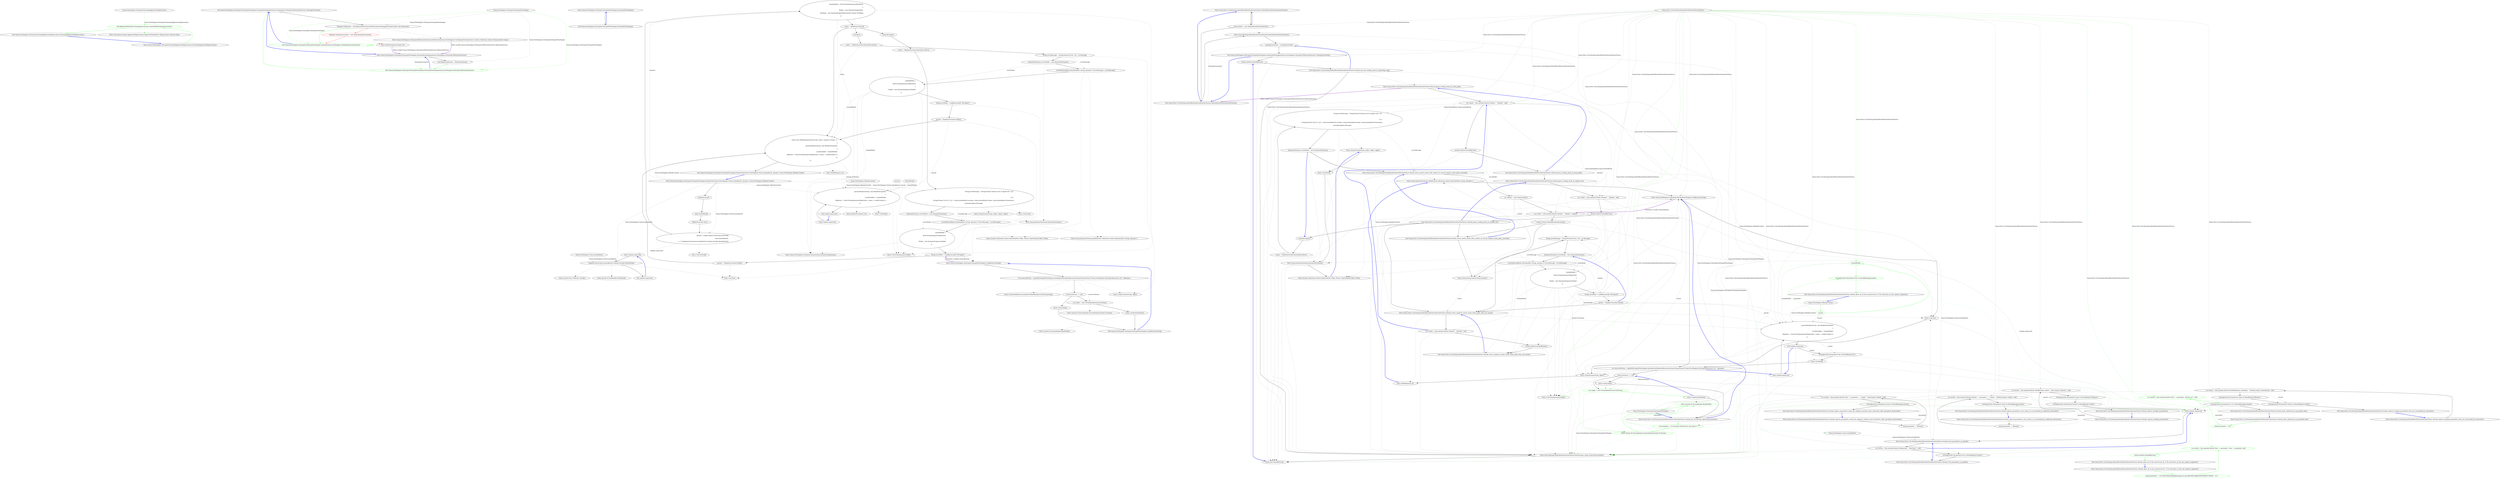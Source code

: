 digraph  {
d1 [label="this.RegisterWithDefault<INamingConvention>(typeof(RubyNamingConvention))", span="9-9", cluster="Nancy.ViewEngines.DotLiquid.DotLiquidApplicationRegistrations.DotLiquidApplicationRegistrations()", color=green, community=0];
d4 [label="Nancy.ViewEngines.DotLiquid.DotLiquidApplicationRegistrations", span=""];
d0 [label="Entry Nancy.ViewEngines.DotLiquid.DotLiquidApplicationRegistrations.DotLiquidApplicationRegistrations()", span="7-7", cluster="Nancy.ViewEngines.DotLiquid.DotLiquidApplicationRegistrations.DotLiquidApplicationRegistrations()"];
d2 [label="Exit Nancy.ViewEngines.DotLiquid.DotLiquidApplicationRegistrations.DotLiquidApplicationRegistrations()", span="7-7", cluster="Nancy.ViewEngines.DotLiquid.DotLiquidApplicationRegistrations.DotLiquidApplicationRegistrations()"];
d3 [label="Entry Nancy.Bootstrapper.ApplicationRegistrations.RegisterWithDefault<TRegistration>(System.Type)", span="94-94", cluster="Nancy.Bootstrapper.ApplicationRegistrations.RegisterWithDefault<TRegistration>(System.Type)"];
m0_5 [label="Exit Nancy.ViewEngines.DotLiquid.DotLiquidViewEngine.DotLiquidViewEngine(Nancy.ViewEngines.DotLiquid.IFileSystemFactory, INamingConvention)", span="33-33", cluster="Nancy.ViewEngines.DotLiquid.DotLiquidViewEngine.DotLiquidViewEngine(Nancy.ViewEngines.DotLiquid.IFileSystemFactory, INamingConvention)", file="DotLiquidViewEngine.cs"];
m0_6 [label="Template.FileSystem = this.fileSystemFactory.GetFileSystem(viewEngineStartupContext, this.Extensions)", span="53-53", cluster="Nancy.ViewEngines.DotLiquid.DotLiquidViewEngine.Initialize(Nancy.ViewEngines.ViewEngineStartupContext)", file="DotLiquidViewEngine.cs"];
m0_7 [label="Template.NamingConvention = new RubyNamingConvention()", span="54-54", cluster="Nancy.ViewEngines.DotLiquid.DotLiquidViewEngine.Initialize(Nancy.ViewEngines.ViewEngineStartupContext)", color=red, community=0, file="DotLiquidViewEngine.cs"];
m0_8 [label="Exit Nancy.ViewEngines.DotLiquid.DotLiquidViewEngine.Initialize(Nancy.ViewEngines.ViewEngineStartupContext)", span="51-51", cluster="Nancy.ViewEngines.DotLiquid.DotLiquidViewEngine.Initialize(Nancy.ViewEngines.ViewEngineStartupContext)", color=green, community=0, file="DotLiquidViewEngine.cs"];
m0_0 [label="Entry Nancy.ViewEngines.DotLiquid.DotLiquidViewEngine.DotLiquidViewEngine()", span="23-23", cluster="Nancy.ViewEngines.DotLiquid.DotLiquidViewEngine.DotLiquidViewEngine()", file="DotLiquidViewEngine.cs"];
m0_1 [label="Exit Nancy.ViewEngines.DotLiquid.DotLiquidViewEngine.DotLiquidViewEngine()", span="23-23", cluster="Nancy.ViewEngines.DotLiquid.DotLiquidViewEngine.DotLiquidViewEngine()", file="DotLiquidViewEngine.cs"];
m0_56 [label="Entry RenderParameters.cstr", span="", cluster="RenderParameters.cstr", file="DotLiquidViewEngine.cs"];
m0_46 [label="Entry string.Format(string, object)", span="0-0", cluster="string.Format(string, object)", file="DotLiquidViewEngine.cs"];
m0_43 [label="Entry Nancy.DynamicDictionary.Add(System.Collections.Generic.KeyValuePair<string, dynamic>)", span="190-190", cluster="Nancy.DynamicDictionary.Add(System.Collections.Generic.KeyValuePair<string, dynamic>)", file="DotLiquidViewEngine.cs"];
m0_42 [label="Entry System.Collections.Generic.KeyValuePair<TKey, TValue>.KeyValuePair(TKey, TValue)", span="0-0", cluster="System.Collections.Generic.KeyValuePair<TKey, TValue>.KeyValuePair(TKey, TValue)", file="DotLiquidViewEngine.cs"];
m0_2 [label="Entry Nancy.ViewEngines.DotLiquid.DotLiquidViewEngine.DotLiquidViewEngine(Nancy.ViewEngines.DotLiquid.IFileSystemFactory)", span="32-32", cluster="Nancy.ViewEngines.DotLiquid.DotLiquidViewEngine.DotLiquidViewEngine(Nancy.ViewEngines.DotLiquid.IFileSystemFactory)", file="DotLiquidViewEngine.cs"];
m0_4 [label="Exit Nancy.ViewEngines.DotLiquid.DotLiquidViewEngine.DotLiquidViewEngine(Nancy.ViewEngines.DotLiquid.IFileSystemFactory)", span="32-32", cluster="Nancy.ViewEngines.DotLiquid.DotLiquidViewEngine.DotLiquidViewEngine(Nancy.ViewEngines.DotLiquid.IFileSystemFactory)", color=green, community=0, file="DotLiquidViewEngine.cs"];
m0_3 [label="this.fileSystemFactory = fileSystemFactory", span="34-34", cluster="Nancy.ViewEngines.DotLiquid.DotLiquidViewEngine.DotLiquidViewEngine(Nancy.ViewEngines.DotLiquid.IFileSystemFactory)", file="DotLiquidViewEngine.cs"];
m0_11 [label="Entry Nancy.ViewEngines.DotLiquid.DotLiquidViewEngine.RenderView(Nancy.ViewEngines.ViewLocationResult, dynamic, Nancy.ViewEngines.IRenderContext)", span="64-64", cluster="Nancy.ViewEngines.DotLiquid.DotLiquidViewEngine.RenderView(Nancy.ViewEngines.ViewLocationResult, dynamic, Nancy.ViewEngines.IRenderContext)", file="DotLiquidViewEngine.cs"];
m0_12 [label="Template parsed", span="66-66", cluster="Nancy.ViewEngines.DotLiquid.DotLiquidViewEngine.RenderView(Nancy.ViewEngines.ViewLocationResult, dynamic, Nancy.ViewEngines.IRenderContext)", file="DotLiquidViewEngine.cs"];
m0_15 [label="parsed = renderContext.ViewCache.GetOrAdd(\r\n                    viewLocationResult,\r\n                    x => Template.Parse(viewLocationResult.Contents.Invoke().ReadToEnd()))", span="73-75", cluster="Nancy.ViewEngines.DotLiquid.DotLiquidViewEngine.RenderView(Nancy.ViewEngines.ViewLocationResult, dynamic, Nancy.ViewEngines.IRenderContext)", file="DotLiquidViewEngine.cs"];
m0_16 [label="hashedModel = Hash.FromAnonymousObject(new\r\n                {\r\n                    Model = new DynamicDrop(model),\r\n                    ViewBag = new DynamicDrop(renderContext.Context.ViewBag)\r\n                })", span="77-81", cluster="Nancy.ViewEngines.DotLiquid.DotLiquidViewEngine.RenderView(Nancy.ViewEngines.ViewLocationResult, dynamic, Nancy.ViewEngines.IRenderContext)", file="DotLiquidViewEngine.cs"];
m0_20 [label="String errorMessage = String.Format(''Syntax error in liquid view '{0}':\r\n\r\n{1}'',\r\n                    String.Format(''{0}/{1}.{2}'', viewLocationResult.Location, viewLocationResult.Name, viewLocationResult.Extension),\r\n                    syntaxException.Message)", span="93-95", cluster="Nancy.ViewEngines.DotLiquid.DotLiquidViewEngine.RenderView(Nancy.ViewEngines.ViewLocationResult, dynamic, Nancy.ViewEngines.IRenderContext)", file="DotLiquidViewEngine.cs"];
m0_34 [label="return new HtmlResponse(statusCode: status, contents: stream =>\r\n            {\r\n                parsed.Render(stream, new RenderParameters\r\n                {\r\n                    LocalVariables = hashedModel,\r\n                    Registers = Hash.FromAnonymousObject(new { nancy = renderContext })\r\n                });\r\n            });", span="135-142", cluster="Nancy.ViewEngines.DotLiquid.DotLiquidViewEngine.RenderView(Nancy.ViewEngines.ViewLocationResult, dynamic, Nancy.ViewEngines.IRenderContext)", file="DotLiquidViewEngine.cs"];
m0_13 [label="Hash hashedModel", span="67-67", cluster="Nancy.ViewEngines.DotLiquid.DotLiquidViewEngine.RenderView(Nancy.ViewEngines.ViewLocationResult, dynamic, Nancy.ViewEngines.IRenderContext)", file="DotLiquidViewEngine.cs"];
m0_14 [label="HttpStatusCode status", span="68-68", cluster="Nancy.ViewEngines.DotLiquid.DotLiquidViewEngine.RenderView(Nancy.ViewEngines.ViewLocationResult, dynamic, Nancy.ViewEngines.IRenderContext)", file="DotLiquidViewEngine.cs"];
m0_17 [label="status = HttpStatusCode.OK", span="84-84", cluster="Nancy.ViewEngines.DotLiquid.DotLiquidViewEngine.RenderView(Nancy.ViewEngines.ViewLocationResult, dynamic, Nancy.ViewEngines.IRenderContext)", file="DotLiquidViewEngine.cs"];
m0_18 [label=SyntaxException, span="87-87", cluster="Nancy.ViewEngines.DotLiquid.DotLiquidViewEngine.RenderView(Nancy.ViewEngines.ViewLocationResult, dynamic, Nancy.ViewEngines.IRenderContext)", file="DotLiquidViewEngine.cs"];
m0_26 [label=Exception, span="112-112", cluster="Nancy.ViewEngines.DotLiquid.DotLiquidViewEngine.RenderView(Nancy.ViewEngines.ViewLocationResult, dynamic, Nancy.ViewEngines.IRenderContext)", file="DotLiquidViewEngine.cs"];
m0_19 [label="status = HttpStatusCode.InternalServerError", span="90-90", cluster="Nancy.ViewEngines.DotLiquid.DotLiquidViewEngine.RenderView(Nancy.ViewEngines.ViewLocationResult, dynamic, Nancy.ViewEngines.IRenderContext)", file="DotLiquidViewEngine.cs"];
m0_21 [label="DynamicDictionary errorModel = new DynamicDictionary()", span="98-98", cluster="Nancy.ViewEngines.DotLiquid.DotLiquidViewEngine.RenderView(Nancy.ViewEngines.ViewLocationResult, dynamic, Nancy.ViewEngines.IRenderContext)", file="DotLiquidViewEngine.cs"];
m0_22 [label="errorModel.Add(new KeyValuePair<string, dynamic>(''ErrorMessage'', errorMessage))", span="99-99", cluster="Nancy.ViewEngines.DotLiquid.DotLiquidViewEngine.RenderView(Nancy.ViewEngines.ViewLocationResult, dynamic, Nancy.ViewEngines.IRenderContext)", file="DotLiquidViewEngine.cs"];
m0_23 [label="hashedModel =\r\n                    Hash.FromAnonymousObject(new\r\n                    {\r\n                        Model = new DynamicDrop(errorModel)\r\n                    })", span="102-106", cluster="Nancy.ViewEngines.DotLiquid.DotLiquidViewEngine.RenderView(Nancy.ViewEngines.ViewLocationResult, dynamic, Nancy.ViewEngines.IRenderContext)", file="DotLiquidViewEngine.cs"];
m0_24 [label="String errorHtml = LoadResource(@''500.liquid'')", span="109-109", cluster="Nancy.ViewEngines.DotLiquid.DotLiquidViewEngine.RenderView(Nancy.ViewEngines.ViewLocationResult, dynamic, Nancy.ViewEngines.IRenderContext)", file="DotLiquidViewEngine.cs"];
m0_25 [label="parsed = Template.Parse(errorHtml)", span="110-110", cluster="Nancy.ViewEngines.DotLiquid.DotLiquidViewEngine.RenderView(Nancy.ViewEngines.ViewLocationResult, dynamic, Nancy.ViewEngines.IRenderContext)", file="DotLiquidViewEngine.cs"];
m0_27 [label="status = HttpStatusCode.InternalServerError", span="114-114", cluster="Nancy.ViewEngines.DotLiquid.DotLiquidViewEngine.RenderView(Nancy.ViewEngines.ViewLocationResult, dynamic, Nancy.ViewEngines.IRenderContext)", file="DotLiquidViewEngine.cs"];
m0_28 [label="String errorMessage = String.Format(''Error: {0}'', ex.Message)", span="116-116", cluster="Nancy.ViewEngines.DotLiquid.DotLiquidViewEngine.RenderView(Nancy.ViewEngines.ViewLocationResult, dynamic, Nancy.ViewEngines.IRenderContext)", file="DotLiquidViewEngine.cs"];
m0_29 [label="DynamicDictionary errorModel = new DynamicDictionary()", span="119-119", cluster="Nancy.ViewEngines.DotLiquid.DotLiquidViewEngine.RenderView(Nancy.ViewEngines.ViewLocationResult, dynamic, Nancy.ViewEngines.IRenderContext)", file="DotLiquidViewEngine.cs"];
m0_30 [label="errorModel.Add(new KeyValuePair<string, dynamic>(''ErrorMessage'', errorMessage))", span="120-120", cluster="Nancy.ViewEngines.DotLiquid.DotLiquidViewEngine.RenderView(Nancy.ViewEngines.ViewLocationResult, dynamic, Nancy.ViewEngines.IRenderContext)", file="DotLiquidViewEngine.cs"];
m0_31 [label="hashedModel =\r\n                    Hash.FromAnonymousObject(new\r\n                    {\r\n                        Model = new DynamicDrop(errorModel)\r\n                    })", span="123-127", cluster="Nancy.ViewEngines.DotLiquid.DotLiquidViewEngine.RenderView(Nancy.ViewEngines.ViewLocationResult, dynamic, Nancy.ViewEngines.IRenderContext)", file="DotLiquidViewEngine.cs"];
m0_32 [label="String errorHtml = LoadResource(@''500.liquid'')", span="130-130", cluster="Nancy.ViewEngines.DotLiquid.DotLiquidViewEngine.RenderView(Nancy.ViewEngines.ViewLocationResult, dynamic, Nancy.ViewEngines.IRenderContext)", file="DotLiquidViewEngine.cs"];
m0_33 [label="parsed = Template.Parse(errorHtml)", span="131-131", cluster="Nancy.ViewEngines.DotLiquid.DotLiquidViewEngine.RenderView(Nancy.ViewEngines.ViewLocationResult, dynamic, Nancy.ViewEngines.IRenderContext)", file="DotLiquidViewEngine.cs"];
m0_35 [label="Exit Nancy.ViewEngines.DotLiquid.DotLiquidViewEngine.RenderView(Nancy.ViewEngines.ViewLocationResult, dynamic, Nancy.ViewEngines.IRenderContext)", span="64-64", cluster="Nancy.ViewEngines.DotLiquid.DotLiquidViewEngine.RenderView(Nancy.ViewEngines.ViewLocationResult, dynamic, Nancy.ViewEngines.IRenderContext)", file="DotLiquidViewEngine.cs"];
m0_37 [label="Entry Nancy.ViewEngines.DotLiquid.DynamicDrop.DynamicDrop(dynamic)", span="19-19", cluster="Nancy.ViewEngines.DotLiquid.DynamicDrop.DynamicDrop(dynamic)", file="DotLiquidViewEngine.cs"];
m0_45 [label="Entry Unk.Parse", span="", cluster="Unk.Parse", file="DotLiquidViewEngine.cs"];
m0_64 [label="Entry System.Reflection.Assembly.GetManifestResourceStream(string)", span="0-0", cluster="System.Reflection.Assembly.GetManifestResourceStream(string)", file="DotLiquidViewEngine.cs"];
m0_39 [label="Entry string.Format(string, object, object, object)", span="0-0", cluster="string.Format(string, object, object, object)", file="DotLiquidViewEngine.cs"];
m0_44 [label="Entry Nancy.ViewEngines.DotLiquid.DotLiquidViewEngine.LoadResource(string)", span="145-145", cluster="Nancy.ViewEngines.DotLiquid.DotLiquidViewEngine.LoadResource(string)", file="DotLiquidViewEngine.cs"];
m0_58 [label="var resourceStream = typeof(DotLiquidViewEngine).Assembly.GetManifestResourceStream(String.Format(''Nancy.ViewEngines.DotLiquid.Resources.{0}'', filename))", span="147-147", cluster="Nancy.ViewEngines.DotLiquid.DotLiquidViewEngine.LoadResource(string)", file="DotLiquidViewEngine.cs"];
m0_59 [label="resourceStream == null", span="149-149", cluster="Nancy.ViewEngines.DotLiquid.DotLiquidViewEngine.LoadResource(string)", file="DotLiquidViewEngine.cs"];
m0_61 [label="var reader = new StreamReader(resourceStream)", span="154-154", cluster="Nancy.ViewEngines.DotLiquid.DotLiquidViewEngine.LoadResource(string)", file="DotLiquidViewEngine.cs"];
m0_60 [label="return string.Empty;", span="151-151", cluster="Nancy.ViewEngines.DotLiquid.DotLiquidViewEngine.LoadResource(string)", file="DotLiquidViewEngine.cs"];
m0_62 [label="return reader.ReadToEnd();", span="156-156", cluster="Nancy.ViewEngines.DotLiquid.DotLiquidViewEngine.LoadResource(string)", file="DotLiquidViewEngine.cs"];
m0_63 [label="Exit Nancy.ViewEngines.DotLiquid.DotLiquidViewEngine.LoadResource(string)", span="145-145", cluster="Nancy.ViewEngines.DotLiquid.DotLiquidViewEngine.LoadResource(string)", file="DotLiquidViewEngine.cs"];
m0_10 [label="Entry RubyNamingConvention.cstr", span="", cluster="RubyNamingConvention.cstr", file="DotLiquidViewEngine.cs"];
m0_9 [label="Entry Nancy.ViewEngines.DotLiquid.IFileSystemFactory.GetFileSystem(Nancy.ViewEngines.ViewEngineStartupContext, System.Collections.Generic.IEnumerable<string>)", span="17-17", cluster="Nancy.ViewEngines.DotLiquid.IFileSystemFactory.GetFileSystem(Nancy.ViewEngines.ViewEngineStartupContext, System.Collections.Generic.IEnumerable<string>)", file="DotLiquidViewEngine.cs"];
m0_57 [label="Entry Unk.Render", span="", cluster="Unk.Render", file="DotLiquidViewEngine.cs"];
m0_36 [label="Entry Unk.GetOrAdd", span="", cluster="Unk.GetOrAdd", file="DotLiquidViewEngine.cs"];
m0_53 [label="Entry lambda expression", span="135-142", cluster="lambda expression", file="DotLiquidViewEngine.cs"];
m0_49 [label="Template.Parse(viewLocationResult.Contents.Invoke().ReadToEnd())", span="75-75", cluster="lambda expression", file="DotLiquidViewEngine.cs"];
m0_54 [label="parsed.Render(stream, new RenderParameters\r\n                {\r\n                    LocalVariables = hashedModel,\r\n                    Registers = Hash.FromAnonymousObject(new { nancy = renderContext })\r\n                })", span="137-141", cluster="lambda expression", file="DotLiquidViewEngine.cs"];
m0_48 [label="Entry lambda expression", span="75-75", cluster="lambda expression", file="DotLiquidViewEngine.cs"];
m0_50 [label="Exit lambda expression", span="75-75", cluster="lambda expression", file="DotLiquidViewEngine.cs"];
m0_55 [label="Exit lambda expression", span="135-142", cluster="lambda expression", file="DotLiquidViewEngine.cs"];
m0_47 [label="Entry HtmlResponse.cstr", span="", cluster="HtmlResponse.cstr", file="DotLiquidViewEngine.cs"];
m0_65 [label="Entry System.IO.StreamReader.StreamReader(System.IO.Stream)", span="0-0", cluster="System.IO.StreamReader.StreamReader(System.IO.Stream)", file="DotLiquidViewEngine.cs"];
m0_40 [label="Entry Unk.Format", span="", cluster="Unk.Format", file="DotLiquidViewEngine.cs"];
m0_52 [label="Entry System.IO.TextReader.ReadToEnd()", span="0-0", cluster="System.IO.TextReader.ReadToEnd()", file="DotLiquidViewEngine.cs"];
m0_66 [label="Entry System.IO.StreamReader.ReadToEnd()", span="0-0", cluster="System.IO.StreamReader.ReadToEnd()", file="DotLiquidViewEngine.cs"];
m0_38 [label="Entry Unk.FromAnonymousObject", span="", cluster="Unk.FromAnonymousObject", file="DotLiquidViewEngine.cs"];
m0_41 [label="Entry Nancy.DynamicDictionary.DynamicDictionary()", span="10-10", cluster="Nancy.DynamicDictionary.DynamicDictionary()", file="DotLiquidViewEngine.cs"];
m0_51 [label="Entry System.Func<TResult>.Invoke()", span="0-0", cluster="System.Func<TResult>.Invoke()", file="DotLiquidViewEngine.cs"];
m0_67 [label="Nancy.ViewEngines.DotLiquid.DotLiquidViewEngine", span="", file="DotLiquidViewEngine.cs"];
m0_68 [label="Nancy.ViewEngines.ViewLocationResult", span="", file="DotLiquidViewEngine.cs"];
m0_69 [label="Nancy.ViewEngines.IRenderContext", span="", file="DotLiquidViewEngine.cs"];
m0_70 [label=parsed, span="", file="DotLiquidViewEngine.cs"];
m0_71 [label=hashedModel, span="", file="DotLiquidViewEngine.cs"];
m1_0 [label="Entry Nancy.Tests.Unit.Routing.DefaultRoutePatternMatcherFixture.DefaultRoutePatternMatcherFixture()", span="11-11", cluster="Nancy.Tests.Unit.Routing.DefaultRoutePatternMatcherFixture.DefaultRoutePatternMatcherFixture()", file="DotLiquidViewEngineFixture.cs"];
m1_1 [label="this.matcher = new DefaultRoutePatternMatcher()", span="13-13", cluster="Nancy.Tests.Unit.Routing.DefaultRoutePatternMatcherFixture.DefaultRoutePatternMatcherFixture()", file="DotLiquidViewEngineFixture.cs"];
m1_43 [label="Entry Nancy.DynamicDictionary.Add(System.Collections.Generic.KeyValuePair<string, dynamic>)", span="190-190", cluster="Nancy.DynamicDictionary.Add(System.Collections.Generic.KeyValuePair<string, dynamic>)", file="DotLiquidViewEngineFixture.cs"];
m1_44 [label="Entry Nancy.ViewEngines.DotLiquid.DotLiquidViewEngine.LoadResource(string)", span="147-147", cluster="Nancy.ViewEngines.DotLiquid.DotLiquidViewEngine.LoadResource(string)", file="DotLiquidViewEngineFixture.cs"];
m1_45 [label="Entry Unk.Parse", span="", cluster="Unk.Parse", file="DotLiquidViewEngineFixture.cs"];
m1_46 [label="Entry string.Format(string, object)", span="0-0", cluster="string.Format(string, object)", file="DotLiquidViewEngineFixture.cs"];
m1_47 [label="Entry HtmlResponse.cstr", span="", cluster="HtmlResponse.cstr", file="DotLiquidViewEngineFixture.cs"];
m1_39 [label="Entry string.Format(string, object, object, object)", span="0-0", cluster="string.Format(string, object, object, object)", file="DotLiquidViewEngineFixture.cs"];
m1_40 [label="Entry Unk.Format", span="", cluster="Unk.Format", file="DotLiquidViewEngineFixture.cs"];
m1_41 [label="Entry Nancy.DynamicDictionary.DynamicDictionary()", span="10-10", cluster="Nancy.DynamicDictionary.DynamicDictionary()", file="DotLiquidViewEngineFixture.cs"];
m1_42 [label="Entry System.Collections.Generic.KeyValuePair<TKey, TValue>.KeyValuePair(TKey, TValue)", span="0-0", cluster="System.Collections.Generic.KeyValuePair<TKey, TValue>.KeyValuePair(TKey, TValue)", file="DotLiquidViewEngineFixture.cs"];
m1_94 [label="Entry Nancy.Tests.Unit.Routing.DefaultRoutePatternMatcherFixture.Should_capture_multiple_parameters()", span="224-224", cluster="Nancy.Tests.Unit.Routing.DefaultRoutePatternMatcherFixture.Should_capture_multiple_parameters()", file="DotLiquidViewEngineFixture.cs"];
m1_95 [label="var results = this.matcher.Match(''/foo/filename.cshtml'', ''/foo/{name}.{format}'', null)", span="227-227", cluster="Nancy.Tests.Unit.Routing.DefaultRoutePatternMatcherFixture.Should_capture_multiple_parameters()", file="DotLiquidViewEngineFixture.cs"];
m1_96 [label="((string)results.Parameters[''name'']).ShouldEqual(''filename'')", span="230-230", cluster="Nancy.Tests.Unit.Routing.DefaultRoutePatternMatcherFixture.Should_capture_multiple_parameters()", file="DotLiquidViewEngineFixture.cs"];
m1_97 [label="((string)results.Parameters[''format'']).ShouldEqual(''cshtml'')", span="231-231", cluster="Nancy.Tests.Unit.Routing.DefaultRoutePatternMatcherFixture.Should_capture_multiple_parameters()", file="DotLiquidViewEngineFixture.cs"];
m1_98 [label="Exit Nancy.Tests.Unit.Routing.DefaultRoutePatternMatcherFixture.Should_capture_multiple_parameters()", span="224-224", cluster="Nancy.Tests.Unit.Routing.DefaultRoutePatternMatcherFixture.Should_capture_multiple_parameters()", file="DotLiquidViewEngineFixture.cs"];
m1_74 [label="Entry Nancy.Tests.Unit.Routing.DefaultRoutePatternMatcherFixture.Should_allow_all_of_the_unreserved_rfc_1738_characters_in_the_non_capture_segments()", span="172-172", cluster="Nancy.Tests.Unit.Routing.DefaultRoutePatternMatcherFixture.Should_allow_all_of_the_unreserved_rfc_1738_characters_in_the_non_capture_segments()", file="DotLiquidViewEngineFixture.cs"];
m1_75 [label="string parameter = ''0123456789abcdefghijklmnopqrstuvwxyzABCDEFGHIJKLMNOPQRSTUVWXYZ-_.!*'()''", span="175-175", cluster="Nancy.Tests.Unit.Routing.DefaultRoutePatternMatcherFixture.Should_allow_all_of_the_unreserved_rfc_1738_characters_in_the_non_capture_segments()", color=green, community=0, file="DotLiquidViewEngineFixture.cs"];
m1_76 [label="var results = this.matcher.Match(''/foo/'' + parameter, ''/foo/'' + parameter, null)", span="178-178", cluster="Nancy.Tests.Unit.Routing.DefaultRoutePatternMatcherFixture.Should_allow_all_of_the_unreserved_rfc_1738_characters_in_the_non_capture_segments()", color=green, community=0, file="DotLiquidViewEngineFixture.cs"];
m1_77 [label="results.IsMatch.ShouldBeTrue()", span="181-181", cluster="Nancy.Tests.Unit.Routing.DefaultRoutePatternMatcherFixture.Should_allow_all_of_the_unreserved_rfc_1738_characters_in_the_non_capture_segments()", color=green, community=0, file="DotLiquidViewEngineFixture.cs"];
m1_78 [label="Exit Nancy.Tests.Unit.Routing.DefaultRoutePatternMatcherFixture.Should_allow_all_of_the_unreserved_rfc_1738_characters_in_the_non_capture_segments()", span="172-172", cluster="Nancy.Tests.Unit.Routing.DefaultRoutePatternMatcherFixture.Should_allow_all_of_the_unreserved_rfc_1738_characters_in_the_non_capture_segments()", file="DotLiquidViewEngineFixture.cs"];
m1_6 [label="results.IsMatch.ShouldBeTrue()", span="23-23", cluster="Nancy.Tests.Unit.Routing.DefaultRoutePatternMatcherFixture.Should_not_trim_trailing_slash_if_requesting_root()", file="DotLiquidViewEngineFixture.cs"];
m1_7 [label="Exit Nancy.Tests.Unit.Routing.DefaultRoutePatternMatcherFixture.Should_not_trim_trailing_slash_if_requesting_root()", span="17-17", cluster="Nancy.Tests.Unit.Routing.DefaultRoutePatternMatcherFixture.Should_not_trim_trailing_slash_if_requesting_root()", file="DotLiquidViewEngineFixture.cs"];
m1_8 [label="Entry Nancy.Routing.DefaultRoutePatternMatcher.Match(string, string, Nancy.NancyContext)", span="24-24", cluster="Nancy.Routing.DefaultRoutePatternMatcher.Match(string, string, Nancy.NancyContext)", file="DotLiquidViewEngineFixture.cs"];
m1_9 [label="Entry bool.ShouldBeTrue()", span="85-85", cluster="bool.ShouldBeTrue()", file="DotLiquidViewEngineFixture.cs"];
m1_56 [label="((string)results.Parameters[''foo'']).ShouldEqual(''foo'')", span="131-131", cluster="Nancy.Tests.Unit.Routing.DefaultRoutePatternMatcherFixture.Should_allow_regex_in_route_definition_and_capture_specified_parameters()", file="DotLiquidViewEngineFixture.cs"];
m1_28 [label="String errorMessage = String.Format(''Error: {0}'', ex.Message)", span="118-118", cluster="Nancy.ViewEngines.DotLiquid.DotLiquidViewEngine.RenderView(Nancy.ViewEngines.ViewLocationResult, dynamic, Nancy.ViewEngines.IRenderContext)", file="DotLiquidViewEngineFixture.cs"];
m1_4 [label="_namingConvention = namingConvention", span="36-36", cluster="Nancy.ViewEngines.DotLiquid.DotLiquidViewEngine.DotLiquidViewEngine(Nancy.ViewEngines.DotLiquid.IFileSystemFactory, INamingConvention)", file="DotLiquidViewEngineFixture.cs"];
m1_5 [label="Exit Nancy.ViewEngines.DotLiquid.DotLiquidViewEngine.DotLiquidViewEngine(Nancy.ViewEngines.DotLiquid.IFileSystemFactory, INamingConvention)", span="33-33", cluster="Nancy.ViewEngines.DotLiquid.DotLiquidViewEngine.DotLiquidViewEngine(Nancy.ViewEngines.DotLiquid.IFileSystemFactory, INamingConvention)", file="DotLiquidViewEngineFixture.cs"];
m1_18 [label=SyntaxException, span="89-89", cluster="Nancy.ViewEngines.DotLiquid.DotLiquidViewEngine.RenderView(Nancy.ViewEngines.ViewLocationResult, dynamic, Nancy.ViewEngines.IRenderContext)", file="DotLiquidViewEngineFixture.cs"];
m1_19 [label="status = HttpStatusCode.InternalServerError", span="92-92", cluster="Nancy.ViewEngines.DotLiquid.DotLiquidViewEngine.RenderView(Nancy.ViewEngines.ViewLocationResult, dynamic, Nancy.ViewEngines.IRenderContext)", file="DotLiquidViewEngineFixture.cs"];
m1_20 [label="String errorMessage = String.Format(''Syntax error in liquid view '{0}':\r\n\r\n{1}'',\r\n                    String.Format(''{0}/{1}.{2}'', viewLocationResult.Location, viewLocationResult.Name, viewLocationResult.Extension),\r\n                    syntaxException.Message)", span="95-97", cluster="Nancy.ViewEngines.DotLiquid.DotLiquidViewEngine.RenderView(Nancy.ViewEngines.ViewLocationResult, dynamic, Nancy.ViewEngines.IRenderContext)", file="DotLiquidViewEngineFixture.cs"];
m1_21 [label="DynamicDictionary errorModel = new DynamicDictionary()", span="100-100", cluster="Nancy.ViewEngines.DotLiquid.DotLiquidViewEngine.RenderView(Nancy.ViewEngines.ViewLocationResult, dynamic, Nancy.ViewEngines.IRenderContext)", file="DotLiquidViewEngineFixture.cs"];
m1_2 [label="Exit Nancy.Tests.Unit.Routing.DefaultRoutePatternMatcherFixture.DefaultRoutePatternMatcherFixture()", span="11-11", cluster="Nancy.Tests.Unit.Routing.DefaultRoutePatternMatcherFixture.DefaultRoutePatternMatcherFixture()", file="DotLiquidViewEngineFixture.cs"];
m1_3 [label="Entry Nancy.Routing.DefaultRoutePatternMatcher.DefaultRoutePatternMatcher()", span="13-13", cluster="Nancy.Routing.DefaultRoutePatternMatcher.DefaultRoutePatternMatcher()", file="DotLiquidViewEngineFixture.cs"];
m1_48 [label="Entry lambda expression", span="77-77", cluster="lambda expression", file="DotLiquidViewEngineFixture.cs"];
m1_29 [label="DynamicDictionary errorModel = new DynamicDictionary()", span="121-121", cluster="Nancy.ViewEngines.DotLiquid.DotLiquidViewEngine.RenderView(Nancy.ViewEngines.ViewLocationResult, dynamic, Nancy.ViewEngines.IRenderContext)", file="DotLiquidViewEngineFixture.cs"];
m1_31 [label="hashedModel =\r\n                    Hash.FromAnonymousObject(new\r\n                    {\r\n                        Model = new DynamicDrop(errorModel)\r\n                    })", span="125-129", cluster="Nancy.ViewEngines.DotLiquid.DotLiquidViewEngine.RenderView(Nancy.ViewEngines.ViewLocationResult, dynamic, Nancy.ViewEngines.IRenderContext)", file="DotLiquidViewEngineFixture.cs"];
m1_30 [label="errorModel.Add(new KeyValuePair<string, dynamic>(''ErrorMessage'', errorMessage))", span="122-122", cluster="Nancy.ViewEngines.DotLiquid.DotLiquidViewEngine.RenderView(Nancy.ViewEngines.ViewLocationResult, dynamic, Nancy.ViewEngines.IRenderContext)", file="DotLiquidViewEngineFixture.cs"];
m1_32 [label="String errorHtml = LoadResource(@''500.liquid'')", span="132-132", cluster="Nancy.ViewEngines.DotLiquid.DotLiquidViewEngine.RenderView(Nancy.ViewEngines.ViewLocationResult, dynamic, Nancy.ViewEngines.IRenderContext)", file="DotLiquidViewEngineFixture.cs"];
m1_33 [label="parsed = Template.Parse(errorHtml)", span="133-133", cluster="Nancy.ViewEngines.DotLiquid.DotLiquidViewEngine.RenderView(Nancy.ViewEngines.ViewLocationResult, dynamic, Nancy.ViewEngines.IRenderContext)", file="DotLiquidViewEngineFixture.cs"];
m1_59 [label="resourceStream == null", span="151-151", cluster="Nancy.ViewEngines.DotLiquid.DotLiquidViewEngine.LoadResource(string)", file="DotLiquidViewEngineFixture.cs"];
m1_61 [label="var reader = new StreamReader(resourceStream)", span="156-156", cluster="Nancy.ViewEngines.DotLiquid.DotLiquidViewEngine.LoadResource(string)", color=green, community=0, file="DotLiquidViewEngineFixture.cs"];
m1_60 [label="return string.Empty;", span="153-153", cluster="Nancy.ViewEngines.DotLiquid.DotLiquidViewEngine.LoadResource(string)", file="DotLiquidViewEngineFixture.cs"];
m1_62 [label="return reader.ReadToEnd();", span="158-158", cluster="Nancy.ViewEngines.DotLiquid.DotLiquidViewEngine.LoadResource(string)", file="DotLiquidViewEngineFixture.cs"];
m1_69 [label="Nancy.ViewEngines.IRenderContext", span="", cluster="Nancy.Tests.Unit.Routing.DefaultRoutePatternMatcherFixture.Should_allow_all_of_the_unreserved_rfc_1738_characters_in_the_capture_segments()", file="DotLiquidViewEngineFixture.cs"];
m1_70 [label=parsed, span="", cluster="Nancy.Tests.Unit.Routing.DefaultRoutePatternMatcherFixture.Should_allow_all_of_the_unreserved_rfc_1738_characters_in_the_capture_segments()", color=green, community=0, file="DotLiquidViewEngineFixture.cs"];
m1_71 [label=hashedModel, span="", cluster="Nancy.Tests.Unit.Routing.DefaultRoutePatternMatcherFixture.Should_allow_all_of_the_unreserved_rfc_1738_characters_in_the_capture_segments()", color=green, community=0, file="DotLiquidViewEngineFixture.cs"];
m1_72 [label="((string)results.Parameters[''bar'']).ShouldEqual(parameter)", span="168-168", cluster="Nancy.Tests.Unit.Routing.DefaultRoutePatternMatcherFixture.Should_allow_all_of_the_unreserved_rfc_1738_characters_in_the_capture_segments()", color=green, community=0, file="DotLiquidViewEngineFixture.cs"];
m1_73 [label="Exit Nancy.Tests.Unit.Routing.DefaultRoutePatternMatcherFixture.Should_allow_all_of_the_unreserved_rfc_1738_characters_in_the_capture_segments()", span="159-159", cluster="Nancy.Tests.Unit.Routing.DefaultRoutePatternMatcherFixture.Should_allow_all_of_the_unreserved_rfc_1738_characters_in_the_capture_segments()", file="DotLiquidViewEngineFixture.cs"];
m1_38 [label="Entry Unk.FromAnonymousObject", span="", cluster="Unk.FromAnonymousObject", file="DotLiquidViewEngineFixture.cs"];
m1_11 [label="var results = this.matcher.Match(''/foo/bar'', ''/foo/bar/'', null)", span="30-30", cluster="Nancy.Tests.Unit.Routing.DefaultRoutePatternMatcherFixture.Should_ignore_trailing_slash_on_route_path()", file="DotLiquidViewEngineFixture.cs"];
m1_12 [label="results.IsMatch.ShouldBeTrue()", span="33-33", cluster="Nancy.Tests.Unit.Routing.DefaultRoutePatternMatcherFixture.Should_ignore_trailing_slash_on_route_path()", file="DotLiquidViewEngineFixture.cs"];
m1_15 [label="var results = this.matcher.Match(''/foo/bar/'', ''/foo/bar'', null)", span="40-40", cluster="Nancy.Tests.Unit.Routing.DefaultRoutePatternMatcherFixture.Should_ignore_trailing_slash_on_request_uri()", file="DotLiquidViewEngineFixture.cs"];
m1_16 [label="results.IsMatch.ShouldBeTrue()", span="43-43", cluster="Nancy.Tests.Unit.Routing.DefaultRoutePatternMatcherFixture.Should_ignore_trailing_slash_on_request_uri()", file="DotLiquidViewEngineFixture.cs"];
m1_34 [label="Entry Nancy.Tests.Unit.Routing.DefaultRoutePatternMatcherFixture.Should_return_negative_match_result_when_paths_does_not_match()", span="83-83", cluster="Nancy.Tests.Unit.Routing.DefaultRoutePatternMatcherFixture.Should_return_negative_match_result_when_paths_does_not_match()", file="DotLiquidViewEngineFixture.cs"];
m1_13 [label="Exit Nancy.Tests.Unit.Routing.DefaultRoutePatternMatcherFixture.Should_ignore_trailing_slash_on_route_path()", span="27-27", cluster="Nancy.Tests.Unit.Routing.DefaultRoutePatternMatcherFixture.Should_ignore_trailing_slash_on_route_path()", file="DotLiquidViewEngineFixture.cs"];
m1_14 [label="Entry Nancy.Tests.Unit.Routing.DefaultRoutePatternMatcherFixture.Should_ignore_trailing_slash_on_request_uri()", span="37-37", cluster="Nancy.Tests.Unit.Routing.DefaultRoutePatternMatcherFixture.Should_ignore_trailing_slash_on_request_uri()", file="DotLiquidViewEngineFixture.cs"];
m1_17 [label="Exit Nancy.Tests.Unit.Routing.DefaultRoutePatternMatcherFixture.Should_ignore_trailing_slash_on_request_uri()", span="37-37", cluster="Nancy.Tests.Unit.Routing.DefaultRoutePatternMatcherFixture.Should_ignore_trailing_slash_on_request_uri()", file="DotLiquidViewEngineFixture.cs"];
m1_26 [label="Exit Nancy.Tests.Unit.Routing.DefaultRoutePatternMatcherFixture.Should_return_match_result_with_context_of_current_request_when_paths_matched()", span="57-57", cluster="Nancy.Tests.Unit.Routing.DefaultRoutePatternMatcherFixture.Should_return_match_result_with_context_of_current_request_when_paths_matched()", file="DotLiquidViewEngineFixture.cs"];
m1_22 [label="Entry Nancy.Tests.Unit.Routing.DefaultRoutePatternMatcherFixture.Should_return_match_result_with_context_of_current_request_when_paths_matched()", span="57-57", cluster="Nancy.Tests.Unit.Routing.DefaultRoutePatternMatcherFixture.Should_return_match_result_with_context_of_current_request_when_paths_matched()", file="DotLiquidViewEngineFixture.cs"];
m1_23 [label="var context = new NancyContext()", span="60-60", cluster="Nancy.Tests.Unit.Routing.DefaultRoutePatternMatcherFixture.Should_return_match_result_with_context_of_current_request_when_paths_matched()", file="DotLiquidViewEngineFixture.cs"];
m1_24 [label="var results = this.matcher.Match(''/foo/bar'', ''/foo/bar'', context)", span="63-63", cluster="Nancy.Tests.Unit.Routing.DefaultRoutePatternMatcherFixture.Should_return_match_result_with_context_of_current_request_when_paths_matched()", file="DotLiquidViewEngineFixture.cs"];
m1_25 [label="results.Context.ShouldBeSameAs(context)", span="66-66", cluster="Nancy.Tests.Unit.Routing.DefaultRoutePatternMatcherFixture.Should_return_match_result_with_context_of_current_request_when_paths_matched()", file="DotLiquidViewEngineFixture.cs"];
m1_27 [label="Entry Nancy.NancyContext.NancyContext()", span="20-20", cluster="Nancy.NancyContext.NancyContext()", file="DotLiquidViewEngineFixture.cs"];
m1_35 [label="var results = this.matcher.Match(''/foo/bar'', ''/bar/foo'', null)", span="86-86", cluster="Nancy.Tests.Unit.Routing.DefaultRoutePatternMatcherFixture.Should_return_negative_match_result_when_paths_does_not_match()", file="DotLiquidViewEngineFixture.cs"];
m1_84 [label="Entry Nancy.Tests.Unit.Routing.DefaultRoutePatternMatcherFixture.Should_capture_parameters_when_the_segment_contains_more_characters_after_parameter_declaration()", span="198-198", cluster="Nancy.Tests.Unit.Routing.DefaultRoutePatternMatcherFixture.Should_capture_parameters_when_the_segment_contains_more_characters_after_parameter_declaration()", file="DotLiquidViewEngineFixture.cs"];
m1_86 [label="var results = this.matcher.Match(''/foo/'' + parameter + ''.cshtml'', ''/foo/{name}.cshtml'', null)", span="204-204", cluster="Nancy.Tests.Unit.Routing.DefaultRoutePatternMatcherFixture.Should_capture_parameters_when_the_segment_contains_more_characters_after_parameter_declaration()", file="DotLiquidViewEngineFixture.cs"];
m1_87 [label="((string)results.Parameters[''name'']).ShouldEqual(parameter)", span="207-207", cluster="Nancy.Tests.Unit.Routing.DefaultRoutePatternMatcherFixture.Should_capture_parameters_when_the_segment_contains_more_characters_after_parameter_declaration()", file="DotLiquidViewEngineFixture.cs"];
m1_85 [label="string parameter = ''filename''", span="201-201", cluster="Nancy.Tests.Unit.Routing.DefaultRoutePatternMatcherFixture.Should_capture_parameters_when_the_segment_contains_more_characters_after_parameter_declaration()", file="DotLiquidViewEngineFixture.cs"];
m1_88 [label="Exit Nancy.Tests.Unit.Routing.DefaultRoutePatternMatcherFixture.Should_capture_parameters_when_the_segment_contains_more_characters_after_parameter_declaration()", span="198-198", cluster="Nancy.Tests.Unit.Routing.DefaultRoutePatternMatcherFixture.Should_capture_parameters_when_the_segment_contains_more_characters_after_parameter_declaration()", file="DotLiquidViewEngineFixture.cs"];
m1_37 [label="Exit Nancy.Tests.Unit.Routing.DefaultRoutePatternMatcherFixture.Should_return_negative_match_result_when_paths_does_not_match()", span="83-83", cluster="Nancy.Tests.Unit.Routing.DefaultRoutePatternMatcherFixture.Should_return_negative_match_result_when_paths_does_not_match()", file="DotLiquidViewEngineFixture.cs"];
m1_64 [label="var parameter = Uri.EscapeUriString(''baa ram ewe{}'')", span="149-149", cluster="Nancy.Tests.Unit.Routing.DefaultRoutePatternMatcherFixture.Should_not_url_decode_captured_parameters()", file="DotLiquidViewEngineFixture.cs", color=green, community=0];
m1_53 [label="Entry lambda expression", span="137-144", cluster="lambda expression", file="DotLiquidViewEngineFixture.cs"];
m1_54 [label="parsed.Render(stream, new RenderParameters\r\n                {\r\n                    LocalVariables = hashedModel,\r\n                    Registers = Hash.FromAnonymousObject(new { nancy = renderContext })\r\n                })", span="139-143", cluster="lambda expression", file="DotLiquidViewEngineFixture.cs"];
m1_57 [label="Entry Unk.Render", span="", cluster="Unk.Render", file="DotLiquidViewEngineFixture.cs"];
m1_55 [label="Exit lambda expression", span="137-144", cluster="lambda expression", file="DotLiquidViewEngineFixture.cs"];
m1_58 [label="var resourceStream = typeof(DotLiquidViewEngine).Assembly.GetManifestResourceStream(String.Format(''Nancy.ViewEngines.DotLiquid.Resources.{0}'', filename))", span="149-149", cluster="Nancy.ViewEngines.DotLiquid.DotLiquidViewEngine.LoadResource(string)", file="DotLiquidViewEngineFixture.cs"];
m1_89 [label="Entry Nancy.Tests.Unit.Routing.DefaultRoutePatternMatcherFixture.Should_capture_parameters_even_when_it_is_surrounded_by_additional_characters()", span="211-211", cluster="Nancy.Tests.Unit.Routing.DefaultRoutePatternMatcherFixture.Should_capture_parameters_even_when_it_is_surrounded_by_additional_characters()", file="DotLiquidViewEngineFixture.cs"];
m1_91 [label="var results = this.matcher.Match(''/foo/bar'' + parameter + ''.cshtml'', ''/foo/bar{name}.cshtml'', null)", span="217-217", cluster="Nancy.Tests.Unit.Routing.DefaultRoutePatternMatcherFixture.Should_capture_parameters_even_when_it_is_surrounded_by_additional_characters()", file="DotLiquidViewEngineFixture.cs"];
m1_92 [label="((string)results.Parameters[''name'']).ShouldEqual(parameter)", span="220-220", cluster="Nancy.Tests.Unit.Routing.DefaultRoutePatternMatcherFixture.Should_capture_parameters_even_when_it_is_surrounded_by_additional_characters()", file="DotLiquidViewEngineFixture.cs"];
m1_90 [label="string parameter = ''filename''", span="214-214", cluster="Nancy.Tests.Unit.Routing.DefaultRoutePatternMatcherFixture.Should_capture_parameters_even_when_it_is_surrounded_by_additional_characters()", file="DotLiquidViewEngineFixture.cs"];
m1_93 [label="Exit Nancy.Tests.Unit.Routing.DefaultRoutePatternMatcherFixture.Should_capture_parameters_even_when_it_is_surrounded_by_additional_characters()", span="211-211", cluster="Nancy.Tests.Unit.Routing.DefaultRoutePatternMatcherFixture.Should_capture_parameters_even_when_it_is_surrounded_by_additional_characters()", file="DotLiquidViewEngineFixture.cs"];
m1_63 [label="Entry Nancy.Tests.Unit.Routing.DefaultRoutePatternMatcherFixture.Should_not_url_decode_captured_parameters()", span="146-146", cluster="Nancy.Tests.Unit.Routing.DefaultRoutePatternMatcherFixture.Should_not_url_decode_captured_parameters()", file="DotLiquidViewEngineFixture.cs"];
m1_65 [label="Entry System.IO.StreamReader.StreamReader(System.IO.Stream)", span="0-0", cluster="System.IO.StreamReader.StreamReader(System.IO.Stream)", color=green, community=0, file="DotLiquidViewEngineFixture.cs"];
m1_66 [label="Entry System.IO.StreamReader.ReadToEnd()", span="0-0", cluster="System.IO.StreamReader.ReadToEnd()", color=green, community=0, file="DotLiquidViewEngineFixture.cs"];
m1_67 [label="Nancy.ViewEngines.DotLiquid.DotLiquidViewEngine", span="", cluster="Nancy.Tests.Unit.Routing.DefaultRoutePatternMatcherFixture.Should_not_url_decode_captured_parameters()", file="DotLiquidViewEngineFixture.cs"];
m1_10 [label="Entry Nancy.Tests.Unit.Routing.DefaultRoutePatternMatcherFixture.Should_ignore_trailing_slash_on_route_path()", span="27-27", cluster="Nancy.Tests.Unit.Routing.DefaultRoutePatternMatcherFixture.Should_ignore_trailing_slash_on_route_path()", file="DotLiquidViewEngineFixture.cs"];
m1_36 [label="results.IsMatch.ShouldBeFalse()", span="89-89", cluster="Nancy.Tests.Unit.Routing.DefaultRoutePatternMatcherFixture.Should_return_negative_match_result_when_paths_does_not_match()", file="DotLiquidViewEngineFixture.cs"];
m1_49 [label="Entry Nancy.Tests.Unit.Routing.DefaultRoutePatternMatcherFixture.Should_treat_parameters_as_greedy()", span="114-114", cluster="Nancy.Tests.Unit.Routing.DefaultRoutePatternMatcherFixture.Should_treat_parameters_as_greedy()", file="DotLiquidViewEngineFixture.cs"];
m1_50 [label="var results = this.matcher.Match(''/foo/bar/baz'', ''/foo/{bar}'', null)", span="117-117", cluster="Nancy.Tests.Unit.Routing.DefaultRoutePatternMatcherFixture.Should_treat_parameters_as_greedy()", file="DotLiquidViewEngineFixture.cs"];
m1_68 [label="Nancy.ViewEngines.ViewLocationResult", span="", cluster="System.Uri.EscapeUriString(string)", file="DotLiquidViewEngineFixture.cs"];
m1_99 [label="Entry Nancy.Tests.Unit.Routing.DefaultRoutePatternMatcherFixture.Should_capture_multiple_parameters_that_are_surrounded_by_characters()", span="235-235", cluster="Nancy.Tests.Unit.Routing.DefaultRoutePatternMatcherFixture.Should_capture_multiple_parameters_that_are_surrounded_by_characters()", file="DotLiquidViewEngineFixture.cs"];
m1_100 [label="var results = this.matcher.Match(''/foo/barfilename.cshtmlbaz'', ''/foo/bar{name}.{format}baz'', null)", span="238-238", cluster="Nancy.Tests.Unit.Routing.DefaultRoutePatternMatcherFixture.Should_capture_multiple_parameters_that_are_surrounded_by_characters()", file="DotLiquidViewEngineFixture.cs"];
m1_101 [label="((string)results.Parameters[''name'']).ShouldEqual(''filename'')", span="241-241", cluster="Nancy.Tests.Unit.Routing.DefaultRoutePatternMatcherFixture.Should_capture_multiple_parameters_that_are_surrounded_by_characters()", file="DotLiquidViewEngineFixture.cs"];
m1_102 [label="((string)results.Parameters[''format'']).ShouldEqual(''cshtml'')", span="242-242", cluster="Nancy.Tests.Unit.Routing.DefaultRoutePatternMatcherFixture.Should_capture_multiple_parameters_that_are_surrounded_by_characters()", file="DotLiquidViewEngineFixture.cs"];
m1_103 [label="Exit Nancy.Tests.Unit.Routing.DefaultRoutePatternMatcherFixture.Should_capture_multiple_parameters_that_are_surrounded_by_characters()", span="235-235", cluster="Nancy.Tests.Unit.Routing.DefaultRoutePatternMatcherFixture.Should_capture_multiple_parameters_that_are_surrounded_by_characters()", file="DotLiquidViewEngineFixture.cs"];
m1_52 [label="Exit Nancy.Tests.Unit.Routing.DefaultRoutePatternMatcherFixture.Should_treat_parameters_as_greedy()", span="114-114", cluster="Nancy.Tests.Unit.Routing.DefaultRoutePatternMatcherFixture.Should_treat_parameters_as_greedy()", file="DotLiquidViewEngineFixture.cs"];
m1_79 [label="Entry Nancy.Tests.Unit.Routing.DefaultRoutePatternMatcherFixture.Should_allow_underscore_in_parameter_key()", span="185-185", cluster="Nancy.Tests.Unit.Routing.DefaultRoutePatternMatcherFixture.Should_allow_underscore_in_parameter_key()", file="DotLiquidViewEngineFixture.cs"];
m1_80 [label="string parameter = ''lol''", span="188-188", cluster="Nancy.Tests.Unit.Routing.DefaultRoutePatternMatcherFixture.Should_allow_underscore_in_parameter_key()", color=green, community=0, file="DotLiquidViewEngineFixture.cs"];
m1_81 [label="var results = this.matcher.Match(''/foo/'' + parameter, ''/foo/{b_ar}'', null)", span="191-191", cluster="Nancy.Tests.Unit.Routing.DefaultRoutePatternMatcherFixture.Should_allow_underscore_in_parameter_key()", color=green, community=0, file="DotLiquidViewEngineFixture.cs"];
m1_82 [label="((string)results.Parameters[''b_ar'']).ShouldEqual(parameter)", span="194-194", cluster="Nancy.Tests.Unit.Routing.DefaultRoutePatternMatcherFixture.Should_allow_underscore_in_parameter_key()", file="DotLiquidViewEngineFixture.cs"];
m1_83 [label="Exit Nancy.Tests.Unit.Routing.DefaultRoutePatternMatcherFixture.Should_allow_underscore_in_parameter_key()", span="185-185", cluster="Nancy.Tests.Unit.Routing.DefaultRoutePatternMatcherFixture.Should_allow_underscore_in_parameter_key()", file="DotLiquidViewEngineFixture.cs"];
m1_51 [label="((string)results.Parameters[''bar'']).ShouldEqual(''bar/baz'')", span="120-120", cluster="Nancy.Tests.Unit.Routing.DefaultRoutePatternMatcherFixture.Should_treat_parameters_as_greedy()", file="DotLiquidViewEngineFixture.cs"];
m1_104 [label="Nancy.Tests.Unit.Routing.DefaultRoutePatternMatcherFixture", span="", file="DotLiquidViewEngineFixture.cs"];
d1 -> d2  [key=0, style=solid, color=green];
d1 -> d3  [key=2, style=dotted, color=green];
d4 -> d1  [key=1, style=dashed, color=green, label="Nancy.ViewEngines.DotLiquid.DotLiquidApplicationRegistrations"];
d0 -> d1  [key=0, style=solid, color=green];
d2 -> d0  [key=0, style=bold, color=blue];
m0_5 -> m0_6  [key=0, style=solid];
m0_5 -> m0_2  [key=0, style=bold, color=blue];
m0_6 -> m0_7  [key=0, style=solid, color=red];
m0_6 -> m0_9  [key=2, style=dotted];
m0_6 -> m0_8  [key=0, style=solid, color=green];
m0_6 -> m0_10  [key=2, style=dotted];
m0_7 -> m0_8  [key=0, style=solid, color=red];
m0_7 -> m0_10  [key=2, style=dotted, color=red];
m0_8 -> m0_8  [key=0, style=solid, color=green];
m0_8 -> m0_5  [key=0, style=bold, color=blue];
m0_0 -> m0_1  [key=0, style=solid];
m0_1 -> m0_0  [key=0, style=bold, color=blue];
m0_2 -> m0_4  [key=1, style=dashed, color=green, label=INamingConvention];
m0_2 -> m0_3  [key=0, style=solid];
m0_4 -> m0_5  [key=0, style=solid, color=green];
m0_4 -> m0_2  [key=0, style=bold, color=blue];
m0_3 -> m0_4  [key=0, style=solid, color=green];
m0_11 -> m0_12  [key=0, style=solid];
m0_11 -> m0_15  [key=1, style=dashed, color=darkseagreen4, label="Nancy.ViewEngines.ViewLocationResult"];
m0_11 -> m0_49  [key=1, style=dashed, color=darkseagreen4, label="Nancy.ViewEngines.ViewLocationResult"];
m0_11 -> m0_16  [key=1, style=dashed, color=darkseagreen4, label=dynamic];
m0_11 -> m0_20  [key=1, style=dashed, color=darkseagreen4, label="Nancy.ViewEngines.ViewLocationResult"];
m0_11 -> m0_34  [key=1, style=dashed, color=darkseagreen4, label="Nancy.ViewEngines.IRenderContext"];
m0_11 -> m0_54  [key=1, style=dashed, color=darkseagreen4, label="Nancy.ViewEngines.IRenderContext"];
m0_12 -> m0_13  [key=0, style=solid];
m0_15 -> m0_16  [key=0, style=solid];
m0_15 -> m0_36  [key=2, style=dotted];
m0_15 -> m0_48  [key=1, style=dashed, color=darkseagreen4, label="lambda expression"];
m0_16 -> m0_17  [key=0, style=solid];
m0_16 -> m0_37  [key=2, style=dotted];
m0_16 -> m0_38  [key=2, style=dotted];
m0_20 -> m0_21  [key=0, style=solid];
m0_20 -> m0_39  [key=2, style=dotted];
m0_20 -> m0_40  [key=2, style=dotted];
m0_20 -> m0_22  [key=1, style=dashed, color=darkseagreen4, label=errorMessage];
m0_34 -> m0_35  [key=0, style=solid];
m0_34 -> m0_47  [key=2, style=dotted];
m0_34 -> m0_54  [key=1, style=dashed, color=darkseagreen4, label="System.IO.Stream"];
m0_13 -> m0_14  [key=0, style=solid];
m0_14 -> m0_15  [key=0, style=solid];
m0_17 -> m0_18  [key=0, style=solid];
m0_17 -> m0_26  [key=0, style=solid];
m0_17 -> m0_34  [key=0, style=solid];
m0_18 -> m0_19  [key=0, style=solid];
m0_26 -> m0_27  [key=0, style=solid];
m0_19 -> m0_20  [key=0, style=solid];
m0_21 -> m0_22  [key=0, style=solid];
m0_21 -> m0_41  [key=2, style=dotted];
m0_21 -> m0_23  [key=1, style=dashed, color=darkseagreen4, label=errorModel];
m0_22 -> m0_23  [key=0, style=solid];
m0_22 -> m0_42  [key=2, style=dotted];
m0_22 -> m0_43  [key=2, style=dotted];
m0_23 -> m0_24  [key=0, style=solid];
m0_23 -> m0_37  [key=2, style=dotted];
m0_23 -> m0_38  [key=2, style=dotted];
m0_24 -> m0_25  [key=0, style=solid];
m0_24 -> m0_44  [key=2, style=dotted];
m0_25 -> m0_34  [key=0, style=solid];
m0_25 -> m0_45  [key=2, style=dotted];
m0_27 -> m0_28  [key=0, style=solid];
m0_27 -> m0_34  [key=1, style=dashed, color=darkseagreen4, label=status];
m0_28 -> m0_29  [key=0, style=solid];
m0_28 -> m0_46  [key=2, style=dotted];
m0_28 -> m0_30  [key=1, style=dashed, color=darkseagreen4, label=errorMessage];
m0_29 -> m0_30  [key=0, style=solid];
m0_29 -> m0_41  [key=2, style=dotted];
m0_29 -> m0_31  [key=1, style=dashed, color=darkseagreen4, label=errorModel];
m0_30 -> m0_31  [key=0, style=solid];
m0_30 -> m0_42  [key=2, style=dotted];
m0_30 -> m0_43  [key=2, style=dotted];
m0_31 -> m0_32  [key=0, style=solid];
m0_31 -> m0_37  [key=2, style=dotted];
m0_31 -> m0_38  [key=2, style=dotted];
m0_31 -> m0_34  [key=1, style=dashed, color=darkseagreen4, label=hashedModel];
m0_31 -> m0_54  [key=1, style=dashed, color=darkseagreen4, label=hashedModel];
m0_32 -> m0_33  [key=0, style=solid];
m0_32 -> m0_44  [key=2, style=dotted];
m0_33 -> m0_34  [key=0, style=solid];
m0_33 -> m0_45  [key=2, style=dotted];
m0_33 -> m0_54  [key=1, style=dashed, color=darkseagreen4, label=parsed];
m0_35 -> m0_11  [key=0, style=bold, color=blue];
m0_44 -> m0_58  [key=0, style=solid];
m0_44 -> m0_24  [key=3, color=darkorchid, style=bold, label="Parameter variable string filename"];
m0_58 -> m0_59  [key=0, style=solid];
m0_58 -> m0_46  [key=2, style=dotted];
m0_58 -> m0_64  [key=2, style=dotted];
m0_58 -> m0_61  [key=1, style=dashed, color=darkseagreen4, label=resourceStream];
m0_59 -> m0_60  [key=0, style=solid];
m0_59 -> m0_61  [key=0, style=solid];
m0_61 -> m0_62  [key=0, style=solid];
m0_61 -> m0_65  [key=2, style=dotted];
m0_60 -> m0_63  [key=0, style=solid];
m0_62 -> m0_63  [key=0, style=solid];
m0_62 -> m0_66  [key=2, style=dotted];
m0_63 -> m0_44  [key=0, style=bold, color=blue];
m0_10 -> m0_2  [key=3, color=darkorchid, style=bold, label="Field variable Nancy.ViewEngines.DotLiquid.IFileSystemFactory fileSystemFactory"];
m0_9 -> m0_2  [key=3, color=darkorchid, style=bold, label="Field variable Nancy.ViewEngines.DotLiquid.IFileSystemFactory fileSystemFactory"];
m0_53 -> m0_54  [key=0, style=solid];
m0_49 -> m0_50  [key=0, style=solid];
m0_49 -> m0_51  [key=2, style=dotted];
m0_49 -> m0_52  [key=2, style=dotted];
m0_49 -> m0_45  [key=2, style=dotted];
m0_54 -> m0_55  [key=0, style=solid];
m0_54 -> m0_56  [key=2, style=dotted];
m0_54 -> m0_38  [key=2, style=dotted];
m0_54 -> m0_57  [key=2, style=dotted];
m0_48 -> m0_49  [key=0, style=solid];
m0_50 -> m0_48  [key=0, style=bold, color=blue];
m0_55 -> m0_53  [key=0, style=bold, color=blue];
m0_67 -> m0_3  [key=1, style=dashed, color=darkseagreen4, label="Nancy.ViewEngines.DotLiquid.DotLiquidViewEngine"];
m0_67 -> m0_6  [key=1, style=dashed, color=darkseagreen4, label="Nancy.ViewEngines.DotLiquid.DotLiquidViewEngine"];
m0_67 -> m0_4  [key=1, style=dashed, color=green, label="Nancy.ViewEngines.DotLiquid.DotLiquidViewEngine"];
m0_67 -> m0_8  [key=1, style=dashed, color=green, label="Nancy.ViewEngines.DotLiquid.DotLiquidViewEngine"];
m0_68 -> m0_49  [key=1, style=dashed, color=darkseagreen4, label="Nancy.ViewEngines.ViewLocationResult"];
m0_69 -> m0_54  [key=1, style=dashed, color=darkseagreen4, label="Nancy.ViewEngines.IRenderContext"];
m0_70 -> m0_54  [key=1, style=dashed, color=darkseagreen4, label=parsed];
m0_71 -> m0_54  [key=1, style=dashed, color=darkseagreen4, label=hashedModel];
m1_0 -> m1_1  [key=0, style=solid];
m1_1 -> m1_0  [key=0, style=bold, color=blue];
m1_1 -> m1_2  [key=0, style=solid];
m1_1 -> m1_3  [key=2, style=dotted];
m1_43 -> m1_44  [key=0, style=solid];
m1_44 -> m1_8  [key=2, style=dotted];
m1_44 -> m1_45  [key=0, style=solid];
m1_44 -> m1_46  [key=1, style=dashed, color=darkseagreen4, label=results];
m1_44 -> m1_58  [key=0, style=solid];
m1_44 -> m1_24  [key=3, color=darkorchid, style=bold, label="Parameter variable string filename"];
m1_45 -> m1_48  [key=2, style=dotted];
m1_45 -> m1_46  [key=0, style=solid];
m1_46 -> m1_48  [key=2, style=dotted];
m1_46 -> m1_47  [key=0, style=solid];
m1_47 -> m1_43  [key=0, style=bold, color=blue];
m1_39 -> m1_40  [key=0, style=solid];
m1_40 -> m1_8  [key=2, style=dotted];
m1_40 -> m1_41  [key=0, style=solid];
m1_41 -> m1_9  [key=2, style=dotted];
m1_41 -> m1_42  [key=0, style=solid];
m1_42 -> m1_39  [key=0, style=bold, color=blue];
m1_94 -> m1_95  [key=0, style=solid];
m1_95 -> m1_8  [key=2, style=dotted];
m1_95 -> m1_96  [key=0, style=solid];
m1_95 -> m1_97  [key=1, style=dashed, color=darkseagreen4, label=results];
m1_96 -> m1_48  [key=2, style=dotted];
m1_96 -> m1_97  [key=0, style=solid];
m1_97 -> m1_48  [key=2, style=dotted];
m1_97 -> m1_98  [key=0, style=solid];
m1_98 -> m1_94  [key=0, style=bold, color=blue];
m1_74 -> m1_75  [key=0, style=solid, color=green];
m1_75 -> m1_76  [key=0, style=solid, color=green];
m1_76 -> m1_77  [key=0, style=solid, color=green];
m1_76 -> m1_8  [key=2, style=dotted, color=green];
m1_77 -> m1_78  [key=0, style=solid, color=green];
m1_77 -> m1_9  [key=2, style=dotted, color=green];
m1_78 -> m1_74  [key=0, style=bold, color=blue];
m1_6 -> m1_7  [key=0, style=solid];
m1_6 -> m1_9  [key=2, style=dotted];
m1_7 -> m1_8  [key=0, style=solid];
m1_7 -> m1_10  [key=2, style=dotted];
m1_7 -> m1_4  [key=0, style=bold, color=blue];
m1_8 -> m1_9  [key=0, style=solid];
m1_9 -> m1_6  [key=0, style=bold, color=blue];
m1_56 -> m1_48  [key=2, style=dotted];
m1_56 -> m1_57  [key=0, style=solid];
m1_28 -> m1_29  [key=0, style=solid];
m1_28 -> m1_46  [key=2, style=dotted];
m1_28 -> m1_30  [key=1, style=dashed, color=darkseagreen4, label=errorMessage];
m1_4 -> m1_5  [key=0, style=solid];
m1_5 -> m1_8  [key=2, style=dotted];
m1_5 -> m1_6  [key=0, style=solid];
m1_5 -> m1_2  [key=0, style=bold, color=blue];
m1_18 -> m1_19  [key=0, style=solid];
m1_19 -> m1_8  [key=2, style=dotted];
m1_19 -> m1_20  [key=0, style=solid];
m1_20 -> m1_9  [key=2, style=dotted];
m1_20 -> m1_21  [key=0, style=solid];
m1_20 -> m1_39  [key=2, style=dotted];
m1_20 -> m1_40  [key=2, style=dotted];
m1_20 -> m1_22  [key=1, style=dashed, color=darkseagreen4, label=errorMessage];
m1_21 -> m1_18  [key=0, style=bold, color=blue];
m1_21 -> m1_22  [key=0, style=solid];
m1_21 -> m1_41  [key=2, style=dotted];
m1_21 -> m1_23  [key=1, style=dashed, color=darkseagreen4, label=errorModel];
m1_2 -> m1_3  [key=0, style=solid];
m1_2 -> m1_4  [key=1, style=dashed, color=darkseagreen4, label=INamingConvention];
m1_2 -> m1_0  [key=0, style=bold, color=blue];
m1_3 -> m1_4  [key=0, style=solid];
m1_48 -> m1_49  [key=0, style=solid];
m1_29 -> m1_30  [key=0, style=solid];
m1_29 -> m1_41  [key=2, style=dotted];
m1_29 -> m1_31  [key=1, style=dashed, color=darkseagreen4, label=errorModel];
m1_31 -> m1_8  [key=2, style=dotted];
m1_31 -> m1_32  [key=0, style=solid];
m1_31 -> m1_37  [key=2, style=dotted];
m1_31 -> m1_38  [key=2, style=dotted];
m1_31 -> m1_34  [key=1, style=dashed, color=darkseagreen4, label=hashedModel];
m1_31 -> m1_54  [key=1, style=dashed, color=darkseagreen4, label=hashedModel];
m1_30 -> m1_31  [key=0, style=solid];
m1_30 -> m1_27  [key=2, style=dotted];
m1_30 -> m1_32  [key=1, style=dashed, color=darkseagreen4, label=context];
m1_30 -> m1_42  [key=2, style=dotted];
m1_30 -> m1_43  [key=2, style=dotted];
m1_32 -> m1_33  [key=0, style=solid];
m1_32 -> m1_28  [key=2, style=dotted];
m1_32 -> m1_44  [key=2, style=dotted];
m1_33 -> m1_29  [key=0, style=bold, color=blue];
m1_33 -> m1_34  [key=0, style=solid];
m1_33 -> m1_45  [key=2, style=dotted];
m1_33 -> m1_54  [key=1, style=dashed, color=darkseagreen4, label=parsed];
m1_59 -> m1_60  [key=0, style=solid];
m1_59 -> m1_61  [key=0, style=solid];
m1_61 -> m1_62  [key=0, style=solid, color=green];
m1_61 -> m1_38  [key=2, style=dotted, color=green];
m1_61 -> m1_65  [key=2, style=dotted];
m1_60 -> m1_61  [key=0, style=solid, color=green];
m1_60 -> m1_8  [key=2, style=dotted];
m1_60 -> m1_63  [key=0, style=solid];
m1_62 -> m1_59  [key=0, style=bold, color=blue];
m1_62 -> m1_63  [key=0, style=solid];
m1_62 -> m1_66  [key=2, style=dotted];
m1_69 -> m1_70  [key=0, style=solid, color=green];
m1_69 -> m1_54  [key=1, style=dashed, color=darkseagreen4, label="Nancy.ViewEngines.IRenderContext"];
m1_70 -> m1_71  [key=0, style=solid, color=green];
m1_70 -> m1_72  [key=1, style=dashed, color=green, label=parameter];
m1_70 -> m1_54  [key=1, style=dashed, color=darkseagreen4, label=parsed];
m1_71 -> m1_72  [key=0, style=solid, color=green];
m1_71 -> m1_8  [key=2, style=dotted, color=green];
m1_71 -> m1_54  [key=1, style=dashed, color=darkseagreen4, label=hashedModel];
m1_72 -> m1_73  [key=0, style=solid, color=green];
m1_72 -> m1_48  [key=2, style=dotted, color=green];
m1_73 -> m1_69  [key=0, style=bold, color=blue];
m1_11 -> m1_12  [key=0, style=solid];
m1_11 -> m1_15  [key=1, style=dashed, color=darkseagreen4, label="Nancy.ViewEngines.ViewLocationResult"];
m1_11 -> m1_49  [key=1, style=dashed, color=darkseagreen4, label="Nancy.ViewEngines.ViewLocationResult"];
m1_11 -> m1_16  [key=1, style=dashed, color=darkseagreen4, label=dynamic];
m1_11 -> m1_20  [key=1, style=dashed, color=darkseagreen4, label="Nancy.ViewEngines.ViewLocationResult"];
m1_11 -> m1_34  [key=1, style=dashed, color=darkseagreen4, label="Nancy.ViewEngines.IRenderContext"];
m1_11 -> m1_54  [key=1, style=dashed, color=darkseagreen4, label="Nancy.ViewEngines.IRenderContext"];
m1_11 -> m1_8  [key=2, style=dotted];
m1_12 -> m1_13  [key=0, style=solid];
m1_12 -> m1_9  [key=2, style=dotted];
m1_15 -> m1_16  [key=0, style=solid];
m1_15 -> m1_36  [key=2, style=dotted];
m1_15 -> m1_48  [key=1, style=dashed, color=darkseagreen4, label="lambda expression"];
m1_15 -> m1_8  [key=2, style=dotted];
m1_16 -> m1_17  [key=0, style=solid];
m1_16 -> m1_37  [key=2, style=dotted];
m1_16 -> m1_38  [key=2, style=dotted];
m1_16 -> m1_9  [key=2, style=dotted];
m1_34 -> m1_35  [key=0, style=solid];
m1_34 -> m1_47  [key=2, style=dotted];
m1_34 -> m1_54  [key=1, style=dashed, color=darkseagreen4, label="System.IO.Stream"];
m1_13 -> m1_14  [key=0, style=solid];
m1_13 -> m1_10  [key=0, style=bold, color=blue];
m1_14 -> m1_15  [key=0, style=solid];
m1_17 -> m1_18  [key=0, style=solid];
m1_17 -> m1_26  [key=0, style=solid];
m1_17 -> m1_34  [key=0, style=solid];
m1_17 -> m1_14  [key=0, style=bold, color=blue];
m1_26 -> m1_27  [key=0, style=solid];
m1_26 -> m1_22  [key=0, style=bold, color=blue];
m1_22 -> m1_23  [key=0, style=solid];
m1_22 -> m1_42  [key=2, style=dotted];
m1_22 -> m1_43  [key=2, style=dotted];
m1_23 -> m1_24  [key=0, style=solid];
m1_23 -> m1_37  [key=2, style=dotted];
m1_23 -> m1_38  [key=2, style=dotted];
m1_23 -> m1_27  [key=2, style=dotted];
m1_23 -> m1_25  [key=1, style=dashed, color=darkseagreen4, label=context];
m1_24 -> m1_25  [key=0, style=solid];
m1_24 -> m1_44  [key=2, style=dotted];
m1_24 -> m1_8  [key=2, style=dotted];
m1_25 -> m1_34  [key=0, style=solid];
m1_25 -> m1_45  [key=2, style=dotted];
m1_25 -> m1_26  [key=0, style=solid];
m1_25 -> m1_28  [key=2, style=dotted];
m1_27 -> m1_28  [key=0, style=solid];
m1_27 -> m1_34  [key=1, style=dashed, color=darkseagreen4, label=status];
m1_35 -> m1_11  [key=0, style=bold, color=blue];
m1_35 -> m1_8  [key=2, style=dotted];
m1_35 -> m1_36  [key=0, style=solid];
m1_84 -> m1_85  [key=0, style=solid];
m1_86 -> m1_8  [key=2, style=dotted];
m1_86 -> m1_87  [key=0, style=solid];
m1_87 -> m1_48  [key=2, style=dotted];
m1_87 -> m1_88  [key=0, style=solid];
m1_85 -> m1_86  [key=0, style=solid];
m1_85 -> m1_87  [key=1, style=dashed, color=darkseagreen4, label=parameter];
m1_88 -> m1_84  [key=0, style=bold, color=blue];
m1_37 -> m1_34  [key=0, style=bold, color=blue];
m1_64 -> m1_65  [key=0, style=solid, color=green];
m1_64 -> m1_68  [key=2, style=dotted, color=green];
m1_64 -> m1_66  [key=1, style=dashed, color=green, label=parameter];
m1_53 -> m1_54  [key=0, style=solid];
m1_54 -> m1_8  [key=2, style=dotted];
m1_54 -> m1_55  [key=0, style=solid];
m1_54 -> m1_56  [key=1, style=dashed, color=darkseagreen4, label=results];
m1_54 -> m1_57  [key=1, style=dashed, color=darkseagreen4, label=results];
m1_54 -> m1_38  [key=2, style=dotted];
m1_57 -> m1_48  [key=2, style=dotted];
m1_57 -> m1_58  [key=0, style=solid];
m1_55 -> m1_9  [key=2, style=dotted];
m1_55 -> m1_56  [key=0, style=solid];
m1_55 -> m1_53  [key=0, style=bold, color=blue];
m1_58 -> m1_53  [key=0, style=bold, color=blue];
m1_58 -> m1_59  [key=0, style=solid];
m1_58 -> m1_46  [key=2, style=dotted];
m1_58 -> m1_64  [key=2, style=dotted];
m1_58 -> m1_61  [key=1, style=dashed, color=darkseagreen4, label=resourceStream];
m1_89 -> m1_90  [key=0, style=solid];
m1_91 -> m1_8  [key=2, style=dotted];
m1_91 -> m1_92  [key=0, style=solid];
m1_92 -> m1_48  [key=2, style=dotted];
m1_92 -> m1_93  [key=0, style=solid];
m1_90 -> m1_91  [key=0, style=solid];
m1_90 -> m1_92  [key=1, style=dashed, color=darkseagreen4, label=parameter];
m1_93 -> m1_89  [key=0, style=bold, color=blue];
m1_63 -> m1_44  [key=0, style=bold, color=blue];
m1_63 -> m1_64  [key=0, style=solid, color=green];
m1_65 -> m1_66  [key=0, style=solid, color=green];
m1_65 -> m1_8  [key=2, style=dotted, color=green];
m1_66 -> m1_67  [key=0, style=solid, color=green];
m1_66 -> m1_48  [key=2, style=dotted, color=green];
m1_67 -> m1_63  [key=0, style=bold, color=blue];
m1_67 -> m1_3  [key=1, style=dashed, color=darkseagreen4, label="Nancy.ViewEngines.DotLiquid.DotLiquidViewEngine"];
m1_67 -> m1_4  [key=1, style=dashed, color=darkseagreen4, label="Nancy.ViewEngines.DotLiquid.DotLiquidViewEngine"];
m1_67 -> m1_7  [key=1, style=dashed, color=darkseagreen4, label="Nancy.ViewEngines.DotLiquid.DotLiquidViewEngine"];
m1_67 -> m1_8  [key=1, style=dashed, color=darkseagreen4, label="Nancy.ViewEngines.DotLiquid.DotLiquidViewEngine"];
m1_10 -> m1_2  [key=3, color=darkorchid, style=bold, label="Field variable Nancy.ViewEngines.DotLiquid.IFileSystemFactory fileSystemFactory"];
m1_10 -> m1_11  [key=0, style=solid];
m1_36 -> m1_38  [key=2, style=dotted];
m1_36 -> m1_37  [key=0, style=solid];
m1_49 -> m1_50  [key=0, style=solid];
m1_49 -> m1_51  [key=2, style=dotted];
m1_49 -> m1_52  [key=2, style=dotted];
m1_49 -> m1_45  [key=2, style=dotted];
m1_50 -> m1_48  [key=0, style=bold, color=blue];
m1_50 -> m1_8  [key=2, style=dotted];
m1_50 -> m1_51  [key=0, style=solid];
m1_68 -> m1_49  [key=1, style=dashed, color=darkseagreen4, label="Nancy.ViewEngines.ViewLocationResult"];
m1_99 -> m1_100  [key=0, style=solid];
m1_100 -> m1_8  [key=2, style=dotted];
m1_100 -> m1_101  [key=0, style=solid];
m1_100 -> m1_102  [key=1, style=dashed, color=darkseagreen4, label=results];
m1_101 -> m1_48  [key=2, style=dotted];
m1_101 -> m1_102  [key=0, style=solid];
m1_102 -> m1_48  [key=2, style=dotted];
m1_102 -> m1_103  [key=0, style=solid];
m1_103 -> m1_99  [key=0, style=bold, color=blue];
m1_52 -> m1_49  [key=0, style=bold, color=blue];
m1_79 -> m1_80  [key=0, style=solid, color=green];
m1_80 -> m1_81  [key=0, style=solid, color=green];
m1_80 -> m1_82  [key=1, style=dashed, color=green, label=parameter];
m1_81 -> m1_82  [key=0, style=solid, color=green];
m1_81 -> m1_8  [key=2, style=dotted, color=green];
m1_82 -> m1_48  [key=2, style=dotted];
m1_82 -> m1_83  [key=0, style=solid];
m1_83 -> m1_79  [key=0, style=bold, color=blue];
m1_51 -> m1_48  [key=2, style=dotted];
m1_51 -> m1_52  [key=0, style=solid];
m1_104 -> m1_65  [key=1, style=dashed, color=green, label="Nancy.Tests.Unit.Routing.DefaultRoutePatternMatcherFixture"];
m1_104 -> m1_71  [key=1, style=dashed, color=green, label="Nancy.Tests.Unit.Routing.DefaultRoutePatternMatcherFixture"];
m1_104 -> m1_76  [key=1, style=dashed, color=green, label="Nancy.Tests.Unit.Routing.DefaultRoutePatternMatcherFixture"];
m1_104 -> m1_81  [key=1, style=dashed, color=green, label="Nancy.Tests.Unit.Routing.DefaultRoutePatternMatcherFixture"];
m1_104 -> m1_60  [key=1, style=dashed, color=darkseagreen4, label="Nancy.Tests.Unit.Routing.DefaultRoutePatternMatcherFixture"];
m1_104 -> m1_1  [key=1, style=dashed, color=darkseagreen4, label="Nancy.Tests.Unit.Routing.DefaultRoutePatternMatcherFixture"];
m1_104 -> m1_5  [key=1, style=dashed, color=darkseagreen4, label="Nancy.Tests.Unit.Routing.DefaultRoutePatternMatcherFixture"];
m1_104 -> m1_11  [key=1, style=dashed, color=darkseagreen4, label="Nancy.Tests.Unit.Routing.DefaultRoutePatternMatcherFixture"];
m1_104 -> m1_15  [key=1, style=dashed, color=darkseagreen4, label="Nancy.Tests.Unit.Routing.DefaultRoutePatternMatcherFixture"];
m1_104 -> m1_19  [key=1, style=dashed, color=darkseagreen4, label="Nancy.Tests.Unit.Routing.DefaultRoutePatternMatcherFixture"];
m1_104 -> m1_24  [key=1, style=dashed, color=darkseagreen4, label="Nancy.Tests.Unit.Routing.DefaultRoutePatternMatcherFixture"];
m1_104 -> m1_31  [key=1, style=dashed, color=darkseagreen4, label="Nancy.Tests.Unit.Routing.DefaultRoutePatternMatcherFixture"];
m1_104 -> m1_35  [key=1, style=dashed, color=darkseagreen4, label="Nancy.Tests.Unit.Routing.DefaultRoutePatternMatcherFixture"];
m1_104 -> m1_40  [key=1, style=dashed, color=darkseagreen4, label="Nancy.Tests.Unit.Routing.DefaultRoutePatternMatcherFixture"];
m1_104 -> m1_44  [key=1, style=dashed, color=darkseagreen4, label="Nancy.Tests.Unit.Routing.DefaultRoutePatternMatcherFixture"];
m1_104 -> m1_50  [key=1, style=dashed, color=darkseagreen4, label="Nancy.Tests.Unit.Routing.DefaultRoutePatternMatcherFixture"];
m1_104 -> m1_54  [key=1, style=dashed, color=darkseagreen4, label="Nancy.Tests.Unit.Routing.DefaultRoutePatternMatcherFixture"];
m1_104 -> m1_86  [key=1, style=dashed, color=darkseagreen4, label="Nancy.Tests.Unit.Routing.DefaultRoutePatternMatcherFixture"];
m1_104 -> m1_91  [key=1, style=dashed, color=darkseagreen4, label="Nancy.Tests.Unit.Routing.DefaultRoutePatternMatcherFixture"];
m1_104 -> m1_95  [key=1, style=dashed, color=darkseagreen4, label="Nancy.Tests.Unit.Routing.DefaultRoutePatternMatcherFixture"];
m1_104 -> m1_100  [key=1, style=dashed, color=darkseagreen4, label="Nancy.Tests.Unit.Routing.DefaultRoutePatternMatcherFixture"];
}
